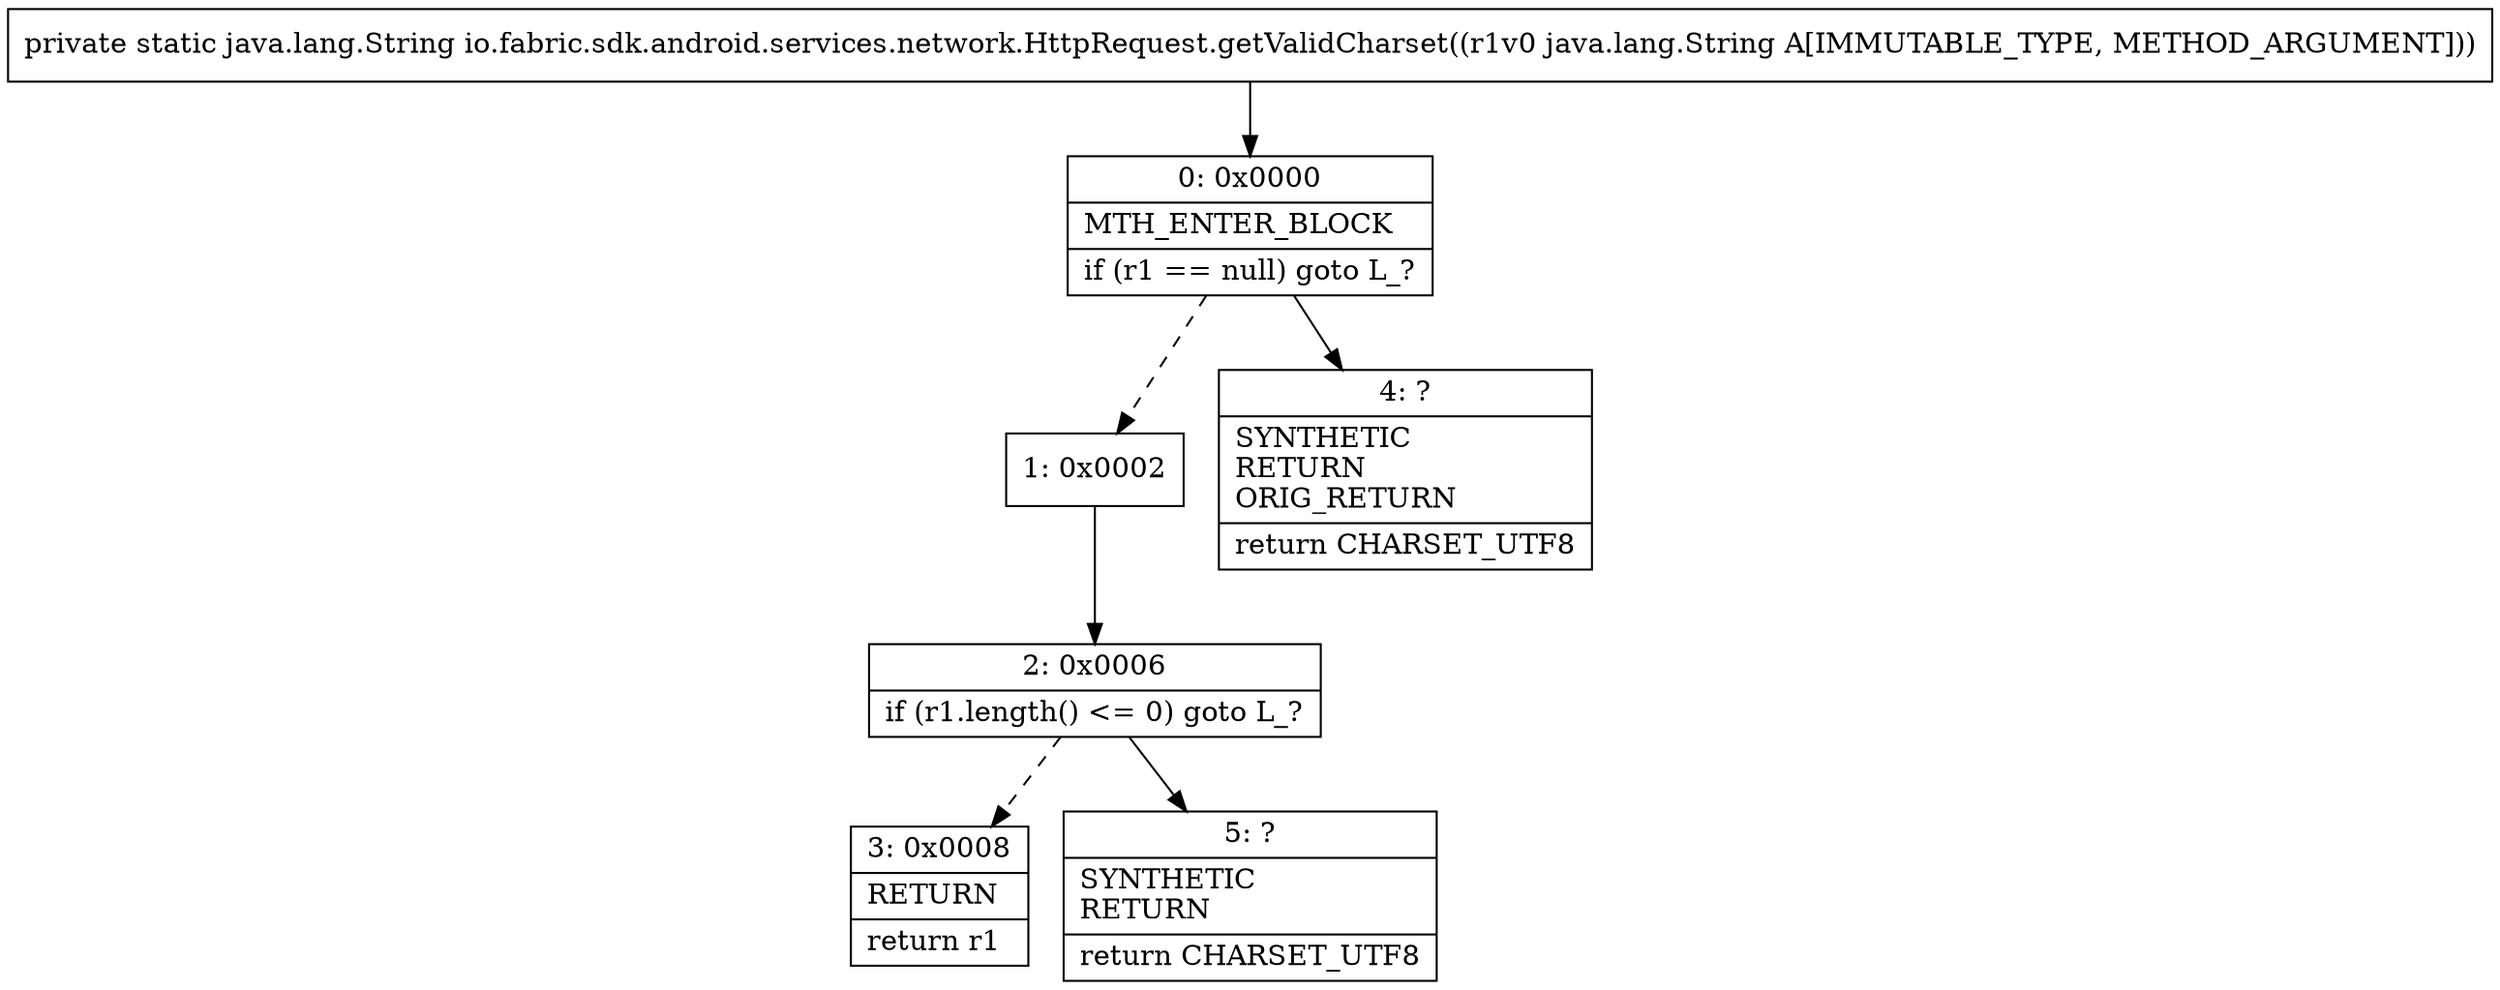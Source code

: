 digraph "CFG forio.fabric.sdk.android.services.network.HttpRequest.getValidCharset(Ljava\/lang\/String;)Ljava\/lang\/String;" {
Node_0 [shape=record,label="{0\:\ 0x0000|MTH_ENTER_BLOCK\l|if (r1 == null) goto L_?\l}"];
Node_1 [shape=record,label="{1\:\ 0x0002}"];
Node_2 [shape=record,label="{2\:\ 0x0006|if (r1.length() \<= 0) goto L_?\l}"];
Node_3 [shape=record,label="{3\:\ 0x0008|RETURN\l|return r1\l}"];
Node_4 [shape=record,label="{4\:\ ?|SYNTHETIC\lRETURN\lORIG_RETURN\l|return CHARSET_UTF8\l}"];
Node_5 [shape=record,label="{5\:\ ?|SYNTHETIC\lRETURN\l|return CHARSET_UTF8\l}"];
MethodNode[shape=record,label="{private static java.lang.String io.fabric.sdk.android.services.network.HttpRequest.getValidCharset((r1v0 java.lang.String A[IMMUTABLE_TYPE, METHOD_ARGUMENT])) }"];
MethodNode -> Node_0;
Node_0 -> Node_1[style=dashed];
Node_0 -> Node_4;
Node_1 -> Node_2;
Node_2 -> Node_3[style=dashed];
Node_2 -> Node_5;
}

